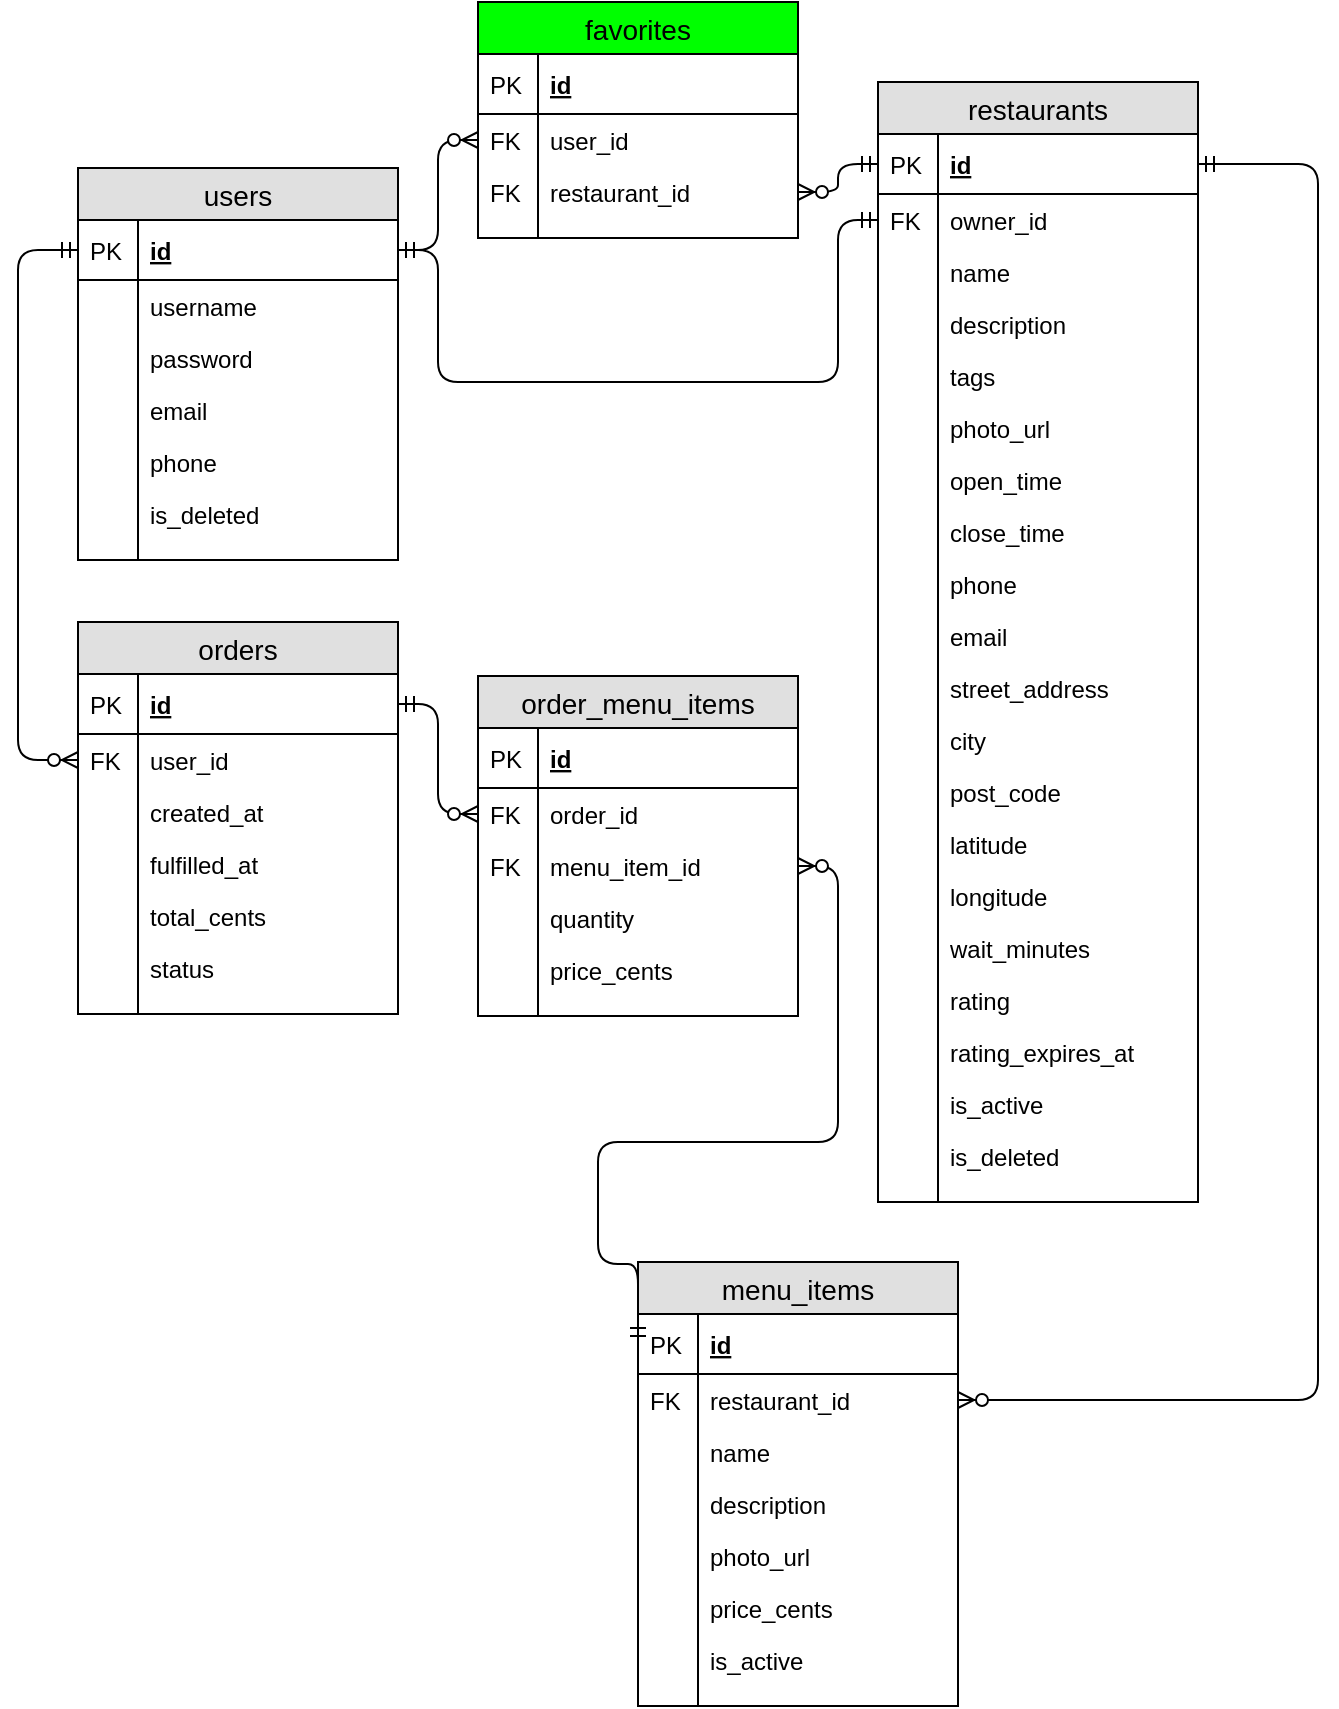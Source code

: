 <mxfile version="12.2.6" type="device" pages="1"><diagram id="IVye38gSX32t3bAgnobV" name="Page-1"><mxGraphModel dx="490" dy="453" grid="1" gridSize="10" guides="1" tooltips="1" connect="1" arrows="1" fold="1" page="1" pageScale="1" pageWidth="850" pageHeight="1100" math="0" shadow="0"><root><mxCell id="0"/><mxCell id="1" parent="0"/><mxCell id="euJs0UD_clmhbCaB3OGE-1" value="users" style="swimlane;fontStyle=0;childLayout=stackLayout;horizontal=1;startSize=26;fillColor=#e0e0e0;horizontalStack=0;resizeParent=1;resizeParentMax=0;resizeLast=0;collapsible=1;marginBottom=0;swimlaneFillColor=#ffffff;align=center;fontSize=14;" vertex="1" parent="1"><mxGeometry x="40" y="93" width="160" height="196" as="geometry"/></mxCell><mxCell id="euJs0UD_clmhbCaB3OGE-2" value="id" style="shape=partialRectangle;top=0;left=0;right=0;bottom=1;align=left;verticalAlign=middle;fillColor=none;spacingLeft=34;spacingRight=4;overflow=hidden;rotatable=0;points=[[0,0.5],[1,0.5]];portConstraint=eastwest;dropTarget=0;fontStyle=5;fontSize=12;" vertex="1" parent="euJs0UD_clmhbCaB3OGE-1"><mxGeometry y="26" width="160" height="30" as="geometry"/></mxCell><mxCell id="euJs0UD_clmhbCaB3OGE-3" value="PK" style="shape=partialRectangle;top=0;left=0;bottom=0;fillColor=none;align=left;verticalAlign=middle;spacingLeft=4;spacingRight=4;overflow=hidden;rotatable=0;points=[];portConstraint=eastwest;part=1;fontSize=12;" vertex="1" connectable="0" parent="euJs0UD_clmhbCaB3OGE-2"><mxGeometry width="30" height="30" as="geometry"/></mxCell><mxCell id="euJs0UD_clmhbCaB3OGE-4" value="username" style="shape=partialRectangle;top=0;left=0;right=0;bottom=0;align=left;verticalAlign=top;fillColor=none;spacingLeft=34;spacingRight=4;overflow=hidden;rotatable=0;points=[[0,0.5],[1,0.5]];portConstraint=eastwest;dropTarget=0;fontSize=12;" vertex="1" parent="euJs0UD_clmhbCaB3OGE-1"><mxGeometry y="56" width="160" height="26" as="geometry"/></mxCell><mxCell id="euJs0UD_clmhbCaB3OGE-5" value="" style="shape=partialRectangle;top=0;left=0;bottom=0;fillColor=none;align=left;verticalAlign=top;spacingLeft=4;spacingRight=4;overflow=hidden;rotatable=0;points=[];portConstraint=eastwest;part=1;fontSize=12;" vertex="1" connectable="0" parent="euJs0UD_clmhbCaB3OGE-4"><mxGeometry width="30" height="26" as="geometry"/></mxCell><mxCell id="euJs0UD_clmhbCaB3OGE-6" value="password" style="shape=partialRectangle;top=0;left=0;right=0;bottom=0;align=left;verticalAlign=top;fillColor=none;spacingLeft=34;spacingRight=4;overflow=hidden;rotatable=0;points=[[0,0.5],[1,0.5]];portConstraint=eastwest;dropTarget=0;fontSize=12;" vertex="1" parent="euJs0UD_clmhbCaB3OGE-1"><mxGeometry y="82" width="160" height="26" as="geometry"/></mxCell><mxCell id="euJs0UD_clmhbCaB3OGE-7" value="" style="shape=partialRectangle;top=0;left=0;bottom=0;fillColor=none;align=left;verticalAlign=top;spacingLeft=4;spacingRight=4;overflow=hidden;rotatable=0;points=[];portConstraint=eastwest;part=1;fontSize=12;" vertex="1" connectable="0" parent="euJs0UD_clmhbCaB3OGE-6"><mxGeometry width="30" height="26" as="geometry"/></mxCell><mxCell id="euJs0UD_clmhbCaB3OGE-8" value="email" style="shape=partialRectangle;top=0;left=0;right=0;bottom=0;align=left;verticalAlign=top;fillColor=none;spacingLeft=34;spacingRight=4;overflow=hidden;rotatable=0;points=[[0,0.5],[1,0.5]];portConstraint=eastwest;dropTarget=0;fontSize=12;" vertex="1" parent="euJs0UD_clmhbCaB3OGE-1"><mxGeometry y="108" width="160" height="26" as="geometry"/></mxCell><mxCell id="euJs0UD_clmhbCaB3OGE-9" value="" style="shape=partialRectangle;top=0;left=0;bottom=0;fillColor=none;align=left;verticalAlign=top;spacingLeft=4;spacingRight=4;overflow=hidden;rotatable=0;points=[];portConstraint=eastwest;part=1;fontSize=12;" vertex="1" connectable="0" parent="euJs0UD_clmhbCaB3OGE-8"><mxGeometry width="30" height="26" as="geometry"/></mxCell><mxCell id="euJs0UD_clmhbCaB3OGE-12" value="phone" style="shape=partialRectangle;top=0;left=0;right=0;bottom=0;align=left;verticalAlign=top;fillColor=none;spacingLeft=34;spacingRight=4;overflow=hidden;rotatable=0;points=[[0,0.5],[1,0.5]];portConstraint=eastwest;dropTarget=0;fontSize=12;" vertex="1" parent="euJs0UD_clmhbCaB3OGE-1"><mxGeometry y="134" width="160" height="26" as="geometry"/></mxCell><mxCell id="euJs0UD_clmhbCaB3OGE-13" value="" style="shape=partialRectangle;top=0;left=0;bottom=0;fillColor=none;align=left;verticalAlign=top;spacingLeft=4;spacingRight=4;overflow=hidden;rotatable=0;points=[];portConstraint=eastwest;part=1;fontSize=12;" vertex="1" connectable="0" parent="euJs0UD_clmhbCaB3OGE-12"><mxGeometry width="30" height="26" as="geometry"/></mxCell><mxCell id="euJs0UD_clmhbCaB3OGE-41" value="is_deleted" style="shape=partialRectangle;top=0;left=0;right=0;bottom=0;align=left;verticalAlign=top;fillColor=none;spacingLeft=34;spacingRight=4;overflow=hidden;rotatable=0;points=[[0,0.5],[1,0.5]];portConstraint=eastwest;dropTarget=0;fontSize=12;" vertex="1" parent="euJs0UD_clmhbCaB3OGE-1"><mxGeometry y="160" width="160" height="26" as="geometry"/></mxCell><mxCell id="euJs0UD_clmhbCaB3OGE-42" value="" style="shape=partialRectangle;top=0;left=0;bottom=0;fillColor=none;align=left;verticalAlign=top;spacingLeft=4;spacingRight=4;overflow=hidden;rotatable=0;points=[];portConstraint=eastwest;part=1;fontSize=12;" vertex="1" connectable="0" parent="euJs0UD_clmhbCaB3OGE-41"><mxGeometry width="30" height="26" as="geometry"/></mxCell><mxCell id="euJs0UD_clmhbCaB3OGE-10" value="" style="shape=partialRectangle;top=0;left=0;right=0;bottom=0;align=left;verticalAlign=top;fillColor=none;spacingLeft=34;spacingRight=4;overflow=hidden;rotatable=0;points=[[0,0.5],[1,0.5]];portConstraint=eastwest;dropTarget=0;fontSize=12;" vertex="1" parent="euJs0UD_clmhbCaB3OGE-1"><mxGeometry y="186" width="160" height="10" as="geometry"/></mxCell><mxCell id="euJs0UD_clmhbCaB3OGE-11" value="" style="shape=partialRectangle;top=0;left=0;bottom=0;fillColor=none;align=left;verticalAlign=top;spacingLeft=4;spacingRight=4;overflow=hidden;rotatable=0;points=[];portConstraint=eastwest;part=1;fontSize=12;" vertex="1" connectable="0" parent="euJs0UD_clmhbCaB3OGE-10"><mxGeometry width="30" height="10" as="geometry"/></mxCell><mxCell id="euJs0UD_clmhbCaB3OGE-14" value="favorites" style="swimlane;fontStyle=0;childLayout=stackLayout;horizontal=1;startSize=26;fillColor=#00FF00;horizontalStack=0;resizeParent=1;resizeParentMax=0;resizeLast=0;collapsible=1;marginBottom=0;swimlaneFillColor=#ffffff;align=center;fontSize=14;" vertex="1" parent="1"><mxGeometry x="240" y="10" width="160" height="118" as="geometry"/></mxCell><mxCell id="euJs0UD_clmhbCaB3OGE-15" value="id" style="shape=partialRectangle;top=0;left=0;right=0;bottom=1;align=left;verticalAlign=middle;fillColor=none;spacingLeft=34;spacingRight=4;overflow=hidden;rotatable=0;points=[[0,0.5],[1,0.5]];portConstraint=eastwest;dropTarget=0;fontStyle=5;fontSize=12;" vertex="1" parent="euJs0UD_clmhbCaB3OGE-14"><mxGeometry y="26" width="160" height="30" as="geometry"/></mxCell><mxCell id="euJs0UD_clmhbCaB3OGE-16" value="PK" style="shape=partialRectangle;top=0;left=0;bottom=0;fillColor=none;align=left;verticalAlign=middle;spacingLeft=4;spacingRight=4;overflow=hidden;rotatable=0;points=[];portConstraint=eastwest;part=1;fontSize=12;" vertex="1" connectable="0" parent="euJs0UD_clmhbCaB3OGE-15"><mxGeometry width="30" height="30" as="geometry"/></mxCell><mxCell id="euJs0UD_clmhbCaB3OGE-17" value="user_id" style="shape=partialRectangle;top=0;left=0;right=0;bottom=0;align=left;verticalAlign=top;fillColor=none;spacingLeft=34;spacingRight=4;overflow=hidden;rotatable=0;points=[[0,0.5],[1,0.5]];portConstraint=eastwest;dropTarget=0;fontSize=12;" vertex="1" parent="euJs0UD_clmhbCaB3OGE-14"><mxGeometry y="56" width="160" height="26" as="geometry"/></mxCell><mxCell id="euJs0UD_clmhbCaB3OGE-18" value="FK" style="shape=partialRectangle;top=0;left=0;bottom=0;fillColor=none;align=left;verticalAlign=top;spacingLeft=4;spacingRight=4;overflow=hidden;rotatable=0;points=[];portConstraint=eastwest;part=1;fontSize=12;" vertex="1" connectable="0" parent="euJs0UD_clmhbCaB3OGE-17"><mxGeometry width="30" height="26" as="geometry"/></mxCell><mxCell id="euJs0UD_clmhbCaB3OGE-19" value="restaurant_id" style="shape=partialRectangle;top=0;left=0;right=0;bottom=0;align=left;verticalAlign=top;fillColor=none;spacingLeft=34;spacingRight=4;overflow=hidden;rotatable=0;points=[[0,0.5],[1,0.5]];portConstraint=eastwest;dropTarget=0;fontSize=12;" vertex="1" parent="euJs0UD_clmhbCaB3OGE-14"><mxGeometry y="82" width="160" height="26" as="geometry"/></mxCell><mxCell id="euJs0UD_clmhbCaB3OGE-20" value="FK" style="shape=partialRectangle;top=0;left=0;bottom=0;fillColor=none;align=left;verticalAlign=top;spacingLeft=4;spacingRight=4;overflow=hidden;rotatable=0;points=[];portConstraint=eastwest;part=1;fontSize=12;" vertex="1" connectable="0" parent="euJs0UD_clmhbCaB3OGE-19"><mxGeometry width="30" height="26" as="geometry"/></mxCell><mxCell id="euJs0UD_clmhbCaB3OGE-23" value="" style="shape=partialRectangle;top=0;left=0;right=0;bottom=0;align=left;verticalAlign=top;fillColor=none;spacingLeft=34;spacingRight=4;overflow=hidden;rotatable=0;points=[[0,0.5],[1,0.5]];portConstraint=eastwest;dropTarget=0;fontSize=12;" vertex="1" parent="euJs0UD_clmhbCaB3OGE-14"><mxGeometry y="108" width="160" height="10" as="geometry"/></mxCell><mxCell id="euJs0UD_clmhbCaB3OGE-24" value="" style="shape=partialRectangle;top=0;left=0;bottom=0;fillColor=none;align=left;verticalAlign=top;spacingLeft=4;spacingRight=4;overflow=hidden;rotatable=0;points=[];portConstraint=eastwest;part=1;fontSize=12;" vertex="1" connectable="0" parent="euJs0UD_clmhbCaB3OGE-23"><mxGeometry width="30" height="10" as="geometry"/></mxCell><mxCell id="euJs0UD_clmhbCaB3OGE-43" value="restaurants" style="swimlane;fontStyle=0;childLayout=stackLayout;horizontal=1;startSize=26;fillColor=#e0e0e0;horizontalStack=0;resizeParent=1;resizeParentMax=0;resizeLast=0;collapsible=1;marginBottom=0;swimlaneFillColor=#ffffff;align=center;fontSize=14;" vertex="1" parent="1"><mxGeometry x="440" y="50" width="160" height="560" as="geometry"/></mxCell><mxCell id="euJs0UD_clmhbCaB3OGE-44" value="id" style="shape=partialRectangle;top=0;left=0;right=0;bottom=1;align=left;verticalAlign=middle;fillColor=none;spacingLeft=34;spacingRight=4;overflow=hidden;rotatable=0;points=[[0,0.5],[1,0.5]];portConstraint=eastwest;dropTarget=0;fontStyle=5;fontSize=12;" vertex="1" parent="euJs0UD_clmhbCaB3OGE-43"><mxGeometry y="26" width="160" height="30" as="geometry"/></mxCell><mxCell id="euJs0UD_clmhbCaB3OGE-45" value="PK" style="shape=partialRectangle;top=0;left=0;bottom=0;fillColor=none;align=left;verticalAlign=middle;spacingLeft=4;spacingRight=4;overflow=hidden;rotatable=0;points=[];portConstraint=eastwest;part=1;fontSize=12;" vertex="1" connectable="0" parent="euJs0UD_clmhbCaB3OGE-44"><mxGeometry width="30" height="30" as="geometry"/></mxCell><mxCell id="euJs0UD_clmhbCaB3OGE-46" value="owner_id" style="shape=partialRectangle;top=0;left=0;right=0;bottom=0;align=left;verticalAlign=top;fillColor=none;spacingLeft=34;spacingRight=4;overflow=hidden;rotatable=0;points=[[0,0.5],[1,0.5]];portConstraint=eastwest;dropTarget=0;fontSize=12;" vertex="1" parent="euJs0UD_clmhbCaB3OGE-43"><mxGeometry y="56" width="160" height="26" as="geometry"/></mxCell><mxCell id="euJs0UD_clmhbCaB3OGE-47" value="FK" style="shape=partialRectangle;top=0;left=0;bottom=0;fillColor=none;align=left;verticalAlign=top;spacingLeft=4;spacingRight=4;overflow=hidden;rotatable=0;points=[];portConstraint=eastwest;part=1;fontSize=12;" vertex="1" connectable="0" parent="euJs0UD_clmhbCaB3OGE-46"><mxGeometry width="30" height="26" as="geometry"/></mxCell><mxCell id="euJs0UD_clmhbCaB3OGE-48" value="name" style="shape=partialRectangle;top=0;left=0;right=0;bottom=0;align=left;verticalAlign=top;fillColor=none;spacingLeft=34;spacingRight=4;overflow=hidden;rotatable=0;points=[[0,0.5],[1,0.5]];portConstraint=eastwest;dropTarget=0;fontSize=12;" vertex="1" parent="euJs0UD_clmhbCaB3OGE-43"><mxGeometry y="82" width="160" height="26" as="geometry"/></mxCell><mxCell id="euJs0UD_clmhbCaB3OGE-49" value="" style="shape=partialRectangle;top=0;left=0;bottom=0;fillColor=none;align=left;verticalAlign=top;spacingLeft=4;spacingRight=4;overflow=hidden;rotatable=0;points=[];portConstraint=eastwest;part=1;fontSize=12;" vertex="1" connectable="0" parent="euJs0UD_clmhbCaB3OGE-48"><mxGeometry width="30" height="26" as="geometry"/></mxCell><mxCell id="euJs0UD_clmhbCaB3OGE-50" value="description" style="shape=partialRectangle;top=0;left=0;right=0;bottom=0;align=left;verticalAlign=top;fillColor=none;spacingLeft=34;spacingRight=4;overflow=hidden;rotatable=0;points=[[0,0.5],[1,0.5]];portConstraint=eastwest;dropTarget=0;fontSize=12;" vertex="1" parent="euJs0UD_clmhbCaB3OGE-43"><mxGeometry y="108" width="160" height="26" as="geometry"/></mxCell><mxCell id="euJs0UD_clmhbCaB3OGE-51" value="" style="shape=partialRectangle;top=0;left=0;bottom=0;fillColor=none;align=left;verticalAlign=top;spacingLeft=4;spacingRight=4;overflow=hidden;rotatable=0;points=[];portConstraint=eastwest;part=1;fontSize=12;" vertex="1" connectable="0" parent="euJs0UD_clmhbCaB3OGE-50"><mxGeometry width="30" height="26" as="geometry"/></mxCell><mxCell id="euJs0UD_clmhbCaB3OGE-206" value="tags" style="shape=partialRectangle;top=0;left=0;right=0;bottom=0;align=left;verticalAlign=top;fillColor=none;spacingLeft=34;spacingRight=4;overflow=hidden;rotatable=0;points=[[0,0.5],[1,0.5]];portConstraint=eastwest;dropTarget=0;fontSize=12;" vertex="1" parent="euJs0UD_clmhbCaB3OGE-43"><mxGeometry y="134" width="160" height="26" as="geometry"/></mxCell><mxCell id="euJs0UD_clmhbCaB3OGE-207" value="" style="shape=partialRectangle;top=0;left=0;bottom=0;fillColor=none;align=left;verticalAlign=top;spacingLeft=4;spacingRight=4;overflow=hidden;rotatable=0;points=[];portConstraint=eastwest;part=1;fontSize=12;" vertex="1" connectable="0" parent="euJs0UD_clmhbCaB3OGE-206"><mxGeometry width="30" height="26" as="geometry"/></mxCell><mxCell id="euJs0UD_clmhbCaB3OGE-111" value="photo_url" style="shape=partialRectangle;top=0;left=0;right=0;bottom=0;align=left;verticalAlign=top;fillColor=none;spacingLeft=34;spacingRight=4;overflow=hidden;rotatable=0;points=[[0,0.5],[1,0.5]];portConstraint=eastwest;dropTarget=0;fontSize=12;" vertex="1" parent="euJs0UD_clmhbCaB3OGE-43"><mxGeometry y="160" width="160" height="26" as="geometry"/></mxCell><mxCell id="euJs0UD_clmhbCaB3OGE-112" value="" style="shape=partialRectangle;top=0;left=0;bottom=0;fillColor=none;align=left;verticalAlign=top;spacingLeft=4;spacingRight=4;overflow=hidden;rotatable=0;points=[];portConstraint=eastwest;part=1;fontSize=12;" vertex="1" connectable="0" parent="euJs0UD_clmhbCaB3OGE-111"><mxGeometry width="30" height="26" as="geometry"/></mxCell><mxCell id="euJs0UD_clmhbCaB3OGE-54" value="open_time" style="shape=partialRectangle;top=0;left=0;right=0;bottom=0;align=left;verticalAlign=top;fillColor=none;spacingLeft=34;spacingRight=4;overflow=hidden;rotatable=0;points=[[0,0.5],[1,0.5]];portConstraint=eastwest;dropTarget=0;fontSize=12;" vertex="1" parent="euJs0UD_clmhbCaB3OGE-43"><mxGeometry y="186" width="160" height="26" as="geometry"/></mxCell><mxCell id="euJs0UD_clmhbCaB3OGE-55" value="" style="shape=partialRectangle;top=0;left=0;bottom=0;fillColor=none;align=left;verticalAlign=top;spacingLeft=4;spacingRight=4;overflow=hidden;rotatable=0;points=[];portConstraint=eastwest;part=1;fontSize=12;" vertex="1" connectable="0" parent="euJs0UD_clmhbCaB3OGE-54"><mxGeometry width="30" height="26" as="geometry"/></mxCell><mxCell id="euJs0UD_clmhbCaB3OGE-58" value="close_time" style="shape=partialRectangle;top=0;left=0;right=0;bottom=0;align=left;verticalAlign=top;fillColor=none;spacingLeft=34;spacingRight=4;overflow=hidden;rotatable=0;points=[[0,0.5],[1,0.5]];portConstraint=eastwest;dropTarget=0;fontSize=12;" vertex="1" parent="euJs0UD_clmhbCaB3OGE-43"><mxGeometry y="212" width="160" height="26" as="geometry"/></mxCell><mxCell id="euJs0UD_clmhbCaB3OGE-59" value="" style="shape=partialRectangle;top=0;left=0;bottom=0;fillColor=none;align=left;verticalAlign=top;spacingLeft=4;spacingRight=4;overflow=hidden;rotatable=0;points=[];portConstraint=eastwest;part=1;fontSize=12;" vertex="1" connectable="0" parent="euJs0UD_clmhbCaB3OGE-58"><mxGeometry width="30" height="26" as="geometry"/></mxCell><mxCell id="euJs0UD_clmhbCaB3OGE-211" value="phone" style="shape=partialRectangle;top=0;left=0;right=0;bottom=0;align=left;verticalAlign=top;fillColor=none;spacingLeft=34;spacingRight=4;overflow=hidden;rotatable=0;points=[[0,0.5],[1,0.5]];portConstraint=eastwest;dropTarget=0;fontSize=12;" vertex="1" parent="euJs0UD_clmhbCaB3OGE-43"><mxGeometry y="238" width="160" height="26" as="geometry"/></mxCell><mxCell id="euJs0UD_clmhbCaB3OGE-212" value="" style="shape=partialRectangle;top=0;left=0;bottom=0;fillColor=none;align=left;verticalAlign=top;spacingLeft=4;spacingRight=4;overflow=hidden;rotatable=0;points=[];portConstraint=eastwest;part=1;fontSize=12;" vertex="1" connectable="0" parent="euJs0UD_clmhbCaB3OGE-211"><mxGeometry width="30" height="26" as="geometry"/></mxCell><mxCell id="euJs0UD_clmhbCaB3OGE-254" value="email" style="shape=partialRectangle;top=0;left=0;right=0;bottom=0;align=left;verticalAlign=top;fillColor=none;spacingLeft=34;spacingRight=4;overflow=hidden;rotatable=0;points=[[0,0.5],[1,0.5]];portConstraint=eastwest;dropTarget=0;fontSize=12;" vertex="1" parent="euJs0UD_clmhbCaB3OGE-43"><mxGeometry y="264" width="160" height="26" as="geometry"/></mxCell><mxCell id="euJs0UD_clmhbCaB3OGE-255" value="" style="shape=partialRectangle;top=0;left=0;bottom=0;fillColor=none;align=left;verticalAlign=top;spacingLeft=4;spacingRight=4;overflow=hidden;rotatable=0;points=[];portConstraint=eastwest;part=1;fontSize=12;" vertex="1" connectable="0" parent="euJs0UD_clmhbCaB3OGE-254"><mxGeometry width="30" height="26" as="geometry"/></mxCell><mxCell id="euJs0UD_clmhbCaB3OGE-56" value="street_address" style="shape=partialRectangle;top=0;left=0;right=0;bottom=0;align=left;verticalAlign=top;fillColor=none;spacingLeft=34;spacingRight=4;overflow=hidden;rotatable=0;points=[[0,0.5],[1,0.5]];portConstraint=eastwest;dropTarget=0;fontSize=12;" vertex="1" parent="euJs0UD_clmhbCaB3OGE-43"><mxGeometry y="290" width="160" height="26" as="geometry"/></mxCell><mxCell id="euJs0UD_clmhbCaB3OGE-57" value="" style="shape=partialRectangle;top=0;left=0;bottom=0;fillColor=none;align=left;verticalAlign=top;spacingLeft=4;spacingRight=4;overflow=hidden;rotatable=0;points=[];portConstraint=eastwest;part=1;fontSize=12;" vertex="1" connectable="0" parent="euJs0UD_clmhbCaB3OGE-56"><mxGeometry width="30" height="26" as="geometry"/></mxCell><mxCell id="euJs0UD_clmhbCaB3OGE-60" value="city" style="shape=partialRectangle;top=0;left=0;right=0;bottom=0;align=left;verticalAlign=top;fillColor=none;spacingLeft=34;spacingRight=4;overflow=hidden;rotatable=0;points=[[0,0.5],[1,0.5]];portConstraint=eastwest;dropTarget=0;fontSize=12;" vertex="1" parent="euJs0UD_clmhbCaB3OGE-43"><mxGeometry y="316" width="160" height="26" as="geometry"/></mxCell><mxCell id="euJs0UD_clmhbCaB3OGE-61" value="" style="shape=partialRectangle;top=0;left=0;bottom=0;fillColor=none;align=left;verticalAlign=top;spacingLeft=4;spacingRight=4;overflow=hidden;rotatable=0;points=[];portConstraint=eastwest;part=1;fontSize=12;" vertex="1" connectable="0" parent="euJs0UD_clmhbCaB3OGE-60"><mxGeometry width="30" height="26" as="geometry"/></mxCell><mxCell id="euJs0UD_clmhbCaB3OGE-62" value="post_code" style="shape=partialRectangle;top=0;left=0;right=0;bottom=0;align=left;verticalAlign=top;fillColor=none;spacingLeft=34;spacingRight=4;overflow=hidden;rotatable=0;points=[[0,0.5],[1,0.5]];portConstraint=eastwest;dropTarget=0;fontSize=12;" vertex="1" parent="euJs0UD_clmhbCaB3OGE-43"><mxGeometry y="342" width="160" height="26" as="geometry"/></mxCell><mxCell id="euJs0UD_clmhbCaB3OGE-63" value="" style="shape=partialRectangle;top=0;left=0;bottom=0;fillColor=none;align=left;verticalAlign=top;spacingLeft=4;spacingRight=4;overflow=hidden;rotatable=0;points=[];portConstraint=eastwest;part=1;fontSize=12;" vertex="1" connectable="0" parent="euJs0UD_clmhbCaB3OGE-62"><mxGeometry width="30" height="26" as="geometry"/></mxCell><mxCell id="euJs0UD_clmhbCaB3OGE-64" value="latitude" style="shape=partialRectangle;top=0;left=0;right=0;bottom=0;align=left;verticalAlign=top;fillColor=none;spacingLeft=34;spacingRight=4;overflow=hidden;rotatable=0;points=[[0,0.5],[1,0.5]];portConstraint=eastwest;dropTarget=0;fontSize=12;" vertex="1" parent="euJs0UD_clmhbCaB3OGE-43"><mxGeometry y="368" width="160" height="26" as="geometry"/></mxCell><mxCell id="euJs0UD_clmhbCaB3OGE-65" value="" style="shape=partialRectangle;top=0;left=0;bottom=0;fillColor=none;align=left;verticalAlign=top;spacingLeft=4;spacingRight=4;overflow=hidden;rotatable=0;points=[];portConstraint=eastwest;part=1;fontSize=12;" vertex="1" connectable="0" parent="euJs0UD_clmhbCaB3OGE-64"><mxGeometry width="30" height="26" as="geometry"/></mxCell><mxCell id="euJs0UD_clmhbCaB3OGE-66" value="longitude" style="shape=partialRectangle;top=0;left=0;right=0;bottom=0;align=left;verticalAlign=top;fillColor=none;spacingLeft=34;spacingRight=4;overflow=hidden;rotatable=0;points=[[0,0.5],[1,0.5]];portConstraint=eastwest;dropTarget=0;fontSize=12;" vertex="1" parent="euJs0UD_clmhbCaB3OGE-43"><mxGeometry y="394" width="160" height="26" as="geometry"/></mxCell><mxCell id="euJs0UD_clmhbCaB3OGE-67" value="" style="shape=partialRectangle;top=0;left=0;bottom=0;fillColor=none;align=left;verticalAlign=top;spacingLeft=4;spacingRight=4;overflow=hidden;rotatable=0;points=[];portConstraint=eastwest;part=1;fontSize=12;" vertex="1" connectable="0" parent="euJs0UD_clmhbCaB3OGE-66"><mxGeometry width="30" height="26" as="geometry"/></mxCell><mxCell id="euJs0UD_clmhbCaB3OGE-203" value="wait_minutes" style="shape=partialRectangle;top=0;left=0;right=0;bottom=0;align=left;verticalAlign=top;fillColor=none;spacingLeft=34;spacingRight=4;overflow=hidden;rotatable=0;points=[[0,0.5],[1,0.5]];portConstraint=eastwest;dropTarget=0;fontSize=12;" vertex="1" parent="euJs0UD_clmhbCaB3OGE-43"><mxGeometry y="420" width="160" height="26" as="geometry"/></mxCell><mxCell id="euJs0UD_clmhbCaB3OGE-204" value="" style="shape=partialRectangle;top=0;left=0;bottom=0;fillColor=none;align=left;verticalAlign=top;spacingLeft=4;spacingRight=4;overflow=hidden;rotatable=0;points=[];portConstraint=eastwest;part=1;fontSize=12;" vertex="1" connectable="0" parent="euJs0UD_clmhbCaB3OGE-203"><mxGeometry width="30" height="26" as="geometry"/></mxCell><mxCell id="euJs0UD_clmhbCaB3OGE-68" value="rating" style="shape=partialRectangle;top=0;left=0;right=0;bottom=0;align=left;verticalAlign=top;fillColor=none;spacingLeft=34;spacingRight=4;overflow=hidden;rotatable=0;points=[[0,0.5],[1,0.5]];portConstraint=eastwest;dropTarget=0;fontSize=12;" vertex="1" parent="euJs0UD_clmhbCaB3OGE-43"><mxGeometry y="446" width="160" height="26" as="geometry"/></mxCell><mxCell id="euJs0UD_clmhbCaB3OGE-69" value="" style="shape=partialRectangle;top=0;left=0;bottom=0;fillColor=none;align=left;verticalAlign=top;spacingLeft=4;spacingRight=4;overflow=hidden;rotatable=0;points=[];portConstraint=eastwest;part=1;fontSize=12;" vertex="1" connectable="0" parent="euJs0UD_clmhbCaB3OGE-68"><mxGeometry width="30" height="26" as="geometry"/></mxCell><mxCell id="euJs0UD_clmhbCaB3OGE-70" value="rating_expires_at" style="shape=partialRectangle;top=0;left=0;right=0;bottom=0;align=left;verticalAlign=top;fillColor=none;spacingLeft=34;spacingRight=4;overflow=hidden;rotatable=0;points=[[0,0.5],[1,0.5]];portConstraint=eastwest;dropTarget=0;fontSize=12;" vertex="1" parent="euJs0UD_clmhbCaB3OGE-43"><mxGeometry y="472" width="160" height="26" as="geometry"/></mxCell><mxCell id="euJs0UD_clmhbCaB3OGE-71" value="" style="shape=partialRectangle;top=0;left=0;bottom=0;fillColor=none;align=left;verticalAlign=top;spacingLeft=4;spacingRight=4;overflow=hidden;rotatable=0;points=[];portConstraint=eastwest;part=1;fontSize=12;" vertex="1" connectable="0" parent="euJs0UD_clmhbCaB3OGE-70"><mxGeometry width="30" height="26" as="geometry"/></mxCell><mxCell id="euJs0UD_clmhbCaB3OGE-181" value="is_active" style="shape=partialRectangle;top=0;left=0;right=0;bottom=0;align=left;verticalAlign=top;fillColor=none;spacingLeft=34;spacingRight=4;overflow=hidden;rotatable=0;points=[[0,0.5],[1,0.5]];portConstraint=eastwest;dropTarget=0;fontSize=12;" vertex="1" parent="euJs0UD_clmhbCaB3OGE-43"><mxGeometry y="498" width="160" height="26" as="geometry"/></mxCell><mxCell id="euJs0UD_clmhbCaB3OGE-182" value="" style="shape=partialRectangle;top=0;left=0;bottom=0;fillColor=none;align=left;verticalAlign=top;spacingLeft=4;spacingRight=4;overflow=hidden;rotatable=0;points=[];portConstraint=eastwest;part=1;fontSize=12;" vertex="1" connectable="0" parent="euJs0UD_clmhbCaB3OGE-181"><mxGeometry width="30" height="26" as="geometry"/></mxCell><mxCell id="euJs0UD_clmhbCaB3OGE-183" value="is_deleted" style="shape=partialRectangle;top=0;left=0;right=0;bottom=0;align=left;verticalAlign=top;fillColor=none;spacingLeft=34;spacingRight=4;overflow=hidden;rotatable=0;points=[[0,0.5],[1,0.5]];portConstraint=eastwest;dropTarget=0;fontSize=12;" vertex="1" parent="euJs0UD_clmhbCaB3OGE-43"><mxGeometry y="524" width="160" height="26" as="geometry"/></mxCell><mxCell id="euJs0UD_clmhbCaB3OGE-184" value="" style="shape=partialRectangle;top=0;left=0;bottom=0;fillColor=none;align=left;verticalAlign=top;spacingLeft=4;spacingRight=4;overflow=hidden;rotatable=0;points=[];portConstraint=eastwest;part=1;fontSize=12;" vertex="1" connectable="0" parent="euJs0UD_clmhbCaB3OGE-183"><mxGeometry width="30" height="26" as="geometry"/></mxCell><mxCell id="euJs0UD_clmhbCaB3OGE-52" value="" style="shape=partialRectangle;top=0;left=0;right=0;bottom=0;align=left;verticalAlign=top;fillColor=none;spacingLeft=34;spacingRight=4;overflow=hidden;rotatable=0;points=[[0,0.5],[1,0.5]];portConstraint=eastwest;dropTarget=0;fontSize=12;" vertex="1" parent="euJs0UD_clmhbCaB3OGE-43"><mxGeometry y="550" width="160" height="10" as="geometry"/></mxCell><mxCell id="euJs0UD_clmhbCaB3OGE-53" value="" style="shape=partialRectangle;top=0;left=0;bottom=0;fillColor=none;align=left;verticalAlign=top;spacingLeft=4;spacingRight=4;overflow=hidden;rotatable=0;points=[];portConstraint=eastwest;part=1;fontSize=12;" vertex="1" connectable="0" parent="euJs0UD_clmhbCaB3OGE-52"><mxGeometry width="30" height="10" as="geometry"/></mxCell><mxCell id="euJs0UD_clmhbCaB3OGE-72" value="orders" style="swimlane;fontStyle=0;childLayout=stackLayout;horizontal=1;startSize=26;fillColor=#e0e0e0;horizontalStack=0;resizeParent=1;resizeParentMax=0;resizeLast=0;collapsible=1;marginBottom=0;swimlaneFillColor=#ffffff;align=center;fontSize=14;" vertex="1" parent="1"><mxGeometry x="40" y="320" width="160" height="196" as="geometry"/></mxCell><mxCell id="euJs0UD_clmhbCaB3OGE-73" value="id" style="shape=partialRectangle;top=0;left=0;right=0;bottom=1;align=left;verticalAlign=middle;fillColor=none;spacingLeft=34;spacingRight=4;overflow=hidden;rotatable=0;points=[[0,0.5],[1,0.5]];portConstraint=eastwest;dropTarget=0;fontStyle=5;fontSize=12;" vertex="1" parent="euJs0UD_clmhbCaB3OGE-72"><mxGeometry y="26" width="160" height="30" as="geometry"/></mxCell><mxCell id="euJs0UD_clmhbCaB3OGE-74" value="PK" style="shape=partialRectangle;top=0;left=0;bottom=0;fillColor=none;align=left;verticalAlign=middle;spacingLeft=4;spacingRight=4;overflow=hidden;rotatable=0;points=[];portConstraint=eastwest;part=1;fontSize=12;" vertex="1" connectable="0" parent="euJs0UD_clmhbCaB3OGE-73"><mxGeometry width="30" height="30" as="geometry"/></mxCell><mxCell id="euJs0UD_clmhbCaB3OGE-75" value="user_id" style="shape=partialRectangle;top=0;left=0;right=0;bottom=0;align=left;verticalAlign=top;fillColor=none;spacingLeft=34;spacingRight=4;overflow=hidden;rotatable=0;points=[[0,0.5],[1,0.5]];portConstraint=eastwest;dropTarget=0;fontSize=12;" vertex="1" parent="euJs0UD_clmhbCaB3OGE-72"><mxGeometry y="56" width="160" height="26" as="geometry"/></mxCell><mxCell id="euJs0UD_clmhbCaB3OGE-76" value="FK" style="shape=partialRectangle;top=0;left=0;bottom=0;fillColor=none;align=left;verticalAlign=top;spacingLeft=4;spacingRight=4;overflow=hidden;rotatable=0;points=[];portConstraint=eastwest;part=1;fontSize=12;" vertex="1" connectable="0" parent="euJs0UD_clmhbCaB3OGE-75"><mxGeometry width="30" height="26" as="geometry"/></mxCell><mxCell id="euJs0UD_clmhbCaB3OGE-177" value="created_at" style="shape=partialRectangle;top=0;left=0;right=0;bottom=0;align=left;verticalAlign=top;fillColor=none;spacingLeft=34;spacingRight=4;overflow=hidden;rotatable=0;points=[[0,0.5],[1,0.5]];portConstraint=eastwest;dropTarget=0;fontSize=12;" vertex="1" parent="euJs0UD_clmhbCaB3OGE-72"><mxGeometry y="82" width="160" height="26" as="geometry"/></mxCell><mxCell id="euJs0UD_clmhbCaB3OGE-178" value="" style="shape=partialRectangle;top=0;left=0;bottom=0;fillColor=none;align=left;verticalAlign=top;spacingLeft=4;spacingRight=4;overflow=hidden;rotatable=0;points=[];portConstraint=eastwest;part=1;fontSize=12;" vertex="1" connectable="0" parent="euJs0UD_clmhbCaB3OGE-177"><mxGeometry width="30" height="26" as="geometry"/></mxCell><mxCell id="euJs0UD_clmhbCaB3OGE-179" value="fulfilled_at" style="shape=partialRectangle;top=0;left=0;right=0;bottom=0;align=left;verticalAlign=top;fillColor=none;spacingLeft=34;spacingRight=4;overflow=hidden;rotatable=0;points=[[0,0.5],[1,0.5]];portConstraint=eastwest;dropTarget=0;fontSize=12;" vertex="1" parent="euJs0UD_clmhbCaB3OGE-72"><mxGeometry y="108" width="160" height="26" as="geometry"/></mxCell><mxCell id="euJs0UD_clmhbCaB3OGE-180" value="" style="shape=partialRectangle;top=0;left=0;bottom=0;fillColor=none;align=left;verticalAlign=top;spacingLeft=4;spacingRight=4;overflow=hidden;rotatable=0;points=[];portConstraint=eastwest;part=1;fontSize=12;" vertex="1" connectable="0" parent="euJs0UD_clmhbCaB3OGE-179"><mxGeometry width="30" height="26" as="geometry"/></mxCell><mxCell id="euJs0UD_clmhbCaB3OGE-209" value="total_cents" style="shape=partialRectangle;top=0;left=0;right=0;bottom=0;align=left;verticalAlign=top;fillColor=none;spacingLeft=34;spacingRight=4;overflow=hidden;rotatable=0;points=[[0,0.5],[1,0.5]];portConstraint=eastwest;dropTarget=0;fontSize=12;" vertex="1" parent="euJs0UD_clmhbCaB3OGE-72"><mxGeometry y="134" width="160" height="26" as="geometry"/></mxCell><mxCell id="euJs0UD_clmhbCaB3OGE-210" value="" style="shape=partialRectangle;top=0;left=0;bottom=0;fillColor=none;align=left;verticalAlign=top;spacingLeft=4;spacingRight=4;overflow=hidden;rotatable=0;points=[];portConstraint=eastwest;part=1;fontSize=12;" vertex="1" connectable="0" parent="euJs0UD_clmhbCaB3OGE-209"><mxGeometry width="30" height="26" as="geometry"/></mxCell><mxCell id="euJs0UD_clmhbCaB3OGE-77" value="status" style="shape=partialRectangle;top=0;left=0;right=0;bottom=0;align=left;verticalAlign=top;fillColor=none;spacingLeft=34;spacingRight=4;overflow=hidden;rotatable=0;points=[[0,0.5],[1,0.5]];portConstraint=eastwest;dropTarget=0;fontSize=12;" vertex="1" parent="euJs0UD_clmhbCaB3OGE-72"><mxGeometry y="160" width="160" height="26" as="geometry"/></mxCell><mxCell id="euJs0UD_clmhbCaB3OGE-78" value="" style="shape=partialRectangle;top=0;left=0;bottom=0;fillColor=none;align=left;verticalAlign=top;spacingLeft=4;spacingRight=4;overflow=hidden;rotatable=0;points=[];portConstraint=eastwest;part=1;fontSize=12;" vertex="1" connectable="0" parent="euJs0UD_clmhbCaB3OGE-77"><mxGeometry width="30" height="26" as="geometry"/></mxCell><mxCell id="euJs0UD_clmhbCaB3OGE-81" value="" style="shape=partialRectangle;top=0;left=0;right=0;bottom=0;align=left;verticalAlign=top;fillColor=none;spacingLeft=34;spacingRight=4;overflow=hidden;rotatable=0;points=[[0,0.5],[1,0.5]];portConstraint=eastwest;dropTarget=0;fontSize=12;" vertex="1" parent="euJs0UD_clmhbCaB3OGE-72"><mxGeometry y="186" width="160" height="10" as="geometry"/></mxCell><mxCell id="euJs0UD_clmhbCaB3OGE-82" value="" style="shape=partialRectangle;top=0;left=0;bottom=0;fillColor=none;align=left;verticalAlign=top;spacingLeft=4;spacingRight=4;overflow=hidden;rotatable=0;points=[];portConstraint=eastwest;part=1;fontSize=12;" vertex="1" connectable="0" parent="euJs0UD_clmhbCaB3OGE-81"><mxGeometry width="30" height="10" as="geometry"/></mxCell><mxCell id="euJs0UD_clmhbCaB3OGE-83" value="menu_items" style="swimlane;fontStyle=0;childLayout=stackLayout;horizontal=1;startSize=26;fillColor=#e0e0e0;horizontalStack=0;resizeParent=1;resizeParentMax=0;resizeLast=0;collapsible=1;marginBottom=0;swimlaneFillColor=#ffffff;align=center;fontSize=14;" vertex="1" parent="1"><mxGeometry x="320" y="640" width="160" height="222" as="geometry"/></mxCell><mxCell id="euJs0UD_clmhbCaB3OGE-84" value="id" style="shape=partialRectangle;top=0;left=0;right=0;bottom=1;align=left;verticalAlign=middle;fillColor=none;spacingLeft=34;spacingRight=4;overflow=hidden;rotatable=0;points=[[0,0.5],[1,0.5]];portConstraint=eastwest;dropTarget=0;fontStyle=5;fontSize=12;" vertex="1" parent="euJs0UD_clmhbCaB3OGE-83"><mxGeometry y="26" width="160" height="30" as="geometry"/></mxCell><mxCell id="euJs0UD_clmhbCaB3OGE-85" value="PK" style="shape=partialRectangle;top=0;left=0;bottom=0;fillColor=none;align=left;verticalAlign=middle;spacingLeft=4;spacingRight=4;overflow=hidden;rotatable=0;points=[];portConstraint=eastwest;part=1;fontSize=12;" vertex="1" connectable="0" parent="euJs0UD_clmhbCaB3OGE-84"><mxGeometry width="30" height="30" as="geometry"/></mxCell><mxCell id="euJs0UD_clmhbCaB3OGE-86" value="restaurant_id" style="shape=partialRectangle;top=0;left=0;right=0;bottom=0;align=left;verticalAlign=top;fillColor=none;spacingLeft=34;spacingRight=4;overflow=hidden;rotatable=0;points=[[0,0.5],[1,0.5]];portConstraint=eastwest;dropTarget=0;fontSize=12;" vertex="1" parent="euJs0UD_clmhbCaB3OGE-83"><mxGeometry y="56" width="160" height="26" as="geometry"/></mxCell><mxCell id="euJs0UD_clmhbCaB3OGE-87" value="FK" style="shape=partialRectangle;top=0;left=0;bottom=0;fillColor=none;align=left;verticalAlign=top;spacingLeft=4;spacingRight=4;overflow=hidden;rotatable=0;points=[];portConstraint=eastwest;part=1;fontSize=12;" vertex="1" connectable="0" parent="euJs0UD_clmhbCaB3OGE-86"><mxGeometry width="30" height="26" as="geometry"/></mxCell><mxCell id="euJs0UD_clmhbCaB3OGE-88" value="name" style="shape=partialRectangle;top=0;left=0;right=0;bottom=0;align=left;verticalAlign=top;fillColor=none;spacingLeft=34;spacingRight=4;overflow=hidden;rotatable=0;points=[[0,0.5],[1,0.5]];portConstraint=eastwest;dropTarget=0;fontSize=12;" vertex="1" parent="euJs0UD_clmhbCaB3OGE-83"><mxGeometry y="82" width="160" height="26" as="geometry"/></mxCell><mxCell id="euJs0UD_clmhbCaB3OGE-89" value="" style="shape=partialRectangle;top=0;left=0;bottom=0;fillColor=none;align=left;verticalAlign=top;spacingLeft=4;spacingRight=4;overflow=hidden;rotatable=0;points=[];portConstraint=eastwest;part=1;fontSize=12;" vertex="1" connectable="0" parent="euJs0UD_clmhbCaB3OGE-88"><mxGeometry width="30" height="26" as="geometry"/></mxCell><mxCell id="euJs0UD_clmhbCaB3OGE-98" value="description" style="shape=partialRectangle;top=0;left=0;right=0;bottom=0;align=left;verticalAlign=top;fillColor=none;spacingLeft=34;spacingRight=4;overflow=hidden;rotatable=0;points=[[0,0.5],[1,0.5]];portConstraint=eastwest;dropTarget=0;fontSize=12;" vertex="1" parent="euJs0UD_clmhbCaB3OGE-83"><mxGeometry y="108" width="160" height="26" as="geometry"/></mxCell><mxCell id="euJs0UD_clmhbCaB3OGE-99" value="" style="shape=partialRectangle;top=0;left=0;bottom=0;fillColor=none;align=left;verticalAlign=top;spacingLeft=4;spacingRight=4;overflow=hidden;rotatable=0;points=[];portConstraint=eastwest;part=1;fontSize=12;" vertex="1" connectable="0" parent="euJs0UD_clmhbCaB3OGE-98"><mxGeometry width="30" height="26" as="geometry"/></mxCell><mxCell id="euJs0UD_clmhbCaB3OGE-90" value="photo_url" style="shape=partialRectangle;top=0;left=0;right=0;bottom=0;align=left;verticalAlign=top;fillColor=none;spacingLeft=34;spacingRight=4;overflow=hidden;rotatable=0;points=[[0,0.5],[1,0.5]];portConstraint=eastwest;dropTarget=0;fontSize=12;" vertex="1" parent="euJs0UD_clmhbCaB3OGE-83"><mxGeometry y="134" width="160" height="26" as="geometry"/></mxCell><mxCell id="euJs0UD_clmhbCaB3OGE-91" value="" style="shape=partialRectangle;top=0;left=0;bottom=0;fillColor=none;align=left;verticalAlign=top;spacingLeft=4;spacingRight=4;overflow=hidden;rotatable=0;points=[];portConstraint=eastwest;part=1;fontSize=12;" vertex="1" connectable="0" parent="euJs0UD_clmhbCaB3OGE-90"><mxGeometry width="30" height="26" as="geometry"/></mxCell><mxCell id="euJs0UD_clmhbCaB3OGE-96" value="price_cents" style="shape=partialRectangle;top=0;left=0;right=0;bottom=0;align=left;verticalAlign=top;fillColor=none;spacingLeft=34;spacingRight=4;overflow=hidden;rotatable=0;points=[[0,0.5],[1,0.5]];portConstraint=eastwest;dropTarget=0;fontSize=12;" vertex="1" parent="euJs0UD_clmhbCaB3OGE-83"><mxGeometry y="160" width="160" height="26" as="geometry"/></mxCell><mxCell id="euJs0UD_clmhbCaB3OGE-97" value="" style="shape=partialRectangle;top=0;left=0;bottom=0;fillColor=none;align=left;verticalAlign=top;spacingLeft=4;spacingRight=4;overflow=hidden;rotatable=0;points=[];portConstraint=eastwest;part=1;fontSize=12;" vertex="1" connectable="0" parent="euJs0UD_clmhbCaB3OGE-96"><mxGeometry width="30" height="26" as="geometry"/></mxCell><mxCell id="euJs0UD_clmhbCaB3OGE-187" value="is_active" style="shape=partialRectangle;top=0;left=0;right=0;bottom=0;align=left;verticalAlign=top;fillColor=none;spacingLeft=34;spacingRight=4;overflow=hidden;rotatable=0;points=[[0,0.5],[1,0.5]];portConstraint=eastwest;dropTarget=0;fontSize=12;" vertex="1" parent="euJs0UD_clmhbCaB3OGE-83"><mxGeometry y="186" width="160" height="26" as="geometry"/></mxCell><mxCell id="euJs0UD_clmhbCaB3OGE-188" value="" style="shape=partialRectangle;top=0;left=0;bottom=0;fillColor=none;align=left;verticalAlign=top;spacingLeft=4;spacingRight=4;overflow=hidden;rotatable=0;points=[];portConstraint=eastwest;part=1;fontSize=12;" vertex="1" connectable="0" parent="euJs0UD_clmhbCaB3OGE-187"><mxGeometry width="30" height="26" as="geometry"/></mxCell><mxCell id="euJs0UD_clmhbCaB3OGE-92" value="" style="shape=partialRectangle;top=0;left=0;right=0;bottom=0;align=left;verticalAlign=top;fillColor=none;spacingLeft=34;spacingRight=4;overflow=hidden;rotatable=0;points=[[0,0.5],[1,0.5]];portConstraint=eastwest;dropTarget=0;fontSize=12;" vertex="1" parent="euJs0UD_clmhbCaB3OGE-83"><mxGeometry y="212" width="160" height="10" as="geometry"/></mxCell><mxCell id="euJs0UD_clmhbCaB3OGE-93" value="" style="shape=partialRectangle;top=0;left=0;bottom=0;fillColor=none;align=left;verticalAlign=top;spacingLeft=4;spacingRight=4;overflow=hidden;rotatable=0;points=[];portConstraint=eastwest;part=1;fontSize=12;" vertex="1" connectable="0" parent="euJs0UD_clmhbCaB3OGE-92"><mxGeometry width="30" height="10" as="geometry"/></mxCell><mxCell id="euJs0UD_clmhbCaB3OGE-124" value="order_menu_items" style="swimlane;fontStyle=0;childLayout=stackLayout;horizontal=1;startSize=26;fillColor=#e0e0e0;horizontalStack=0;resizeParent=1;resizeParentMax=0;resizeLast=0;collapsible=1;marginBottom=0;swimlaneFillColor=#ffffff;align=center;fontSize=14;" vertex="1" parent="1"><mxGeometry x="240" y="347" width="160" height="170" as="geometry"/></mxCell><mxCell id="euJs0UD_clmhbCaB3OGE-125" value="id" style="shape=partialRectangle;top=0;left=0;right=0;bottom=1;align=left;verticalAlign=middle;fillColor=none;spacingLeft=34;spacingRight=4;overflow=hidden;rotatable=0;points=[[0,0.5],[1,0.5]];portConstraint=eastwest;dropTarget=0;fontStyle=5;fontSize=12;" vertex="1" parent="euJs0UD_clmhbCaB3OGE-124"><mxGeometry y="26" width="160" height="30" as="geometry"/></mxCell><mxCell id="euJs0UD_clmhbCaB3OGE-126" value="PK" style="shape=partialRectangle;top=0;left=0;bottom=0;fillColor=none;align=left;verticalAlign=middle;spacingLeft=4;spacingRight=4;overflow=hidden;rotatable=0;points=[];portConstraint=eastwest;part=1;fontSize=12;" vertex="1" connectable="0" parent="euJs0UD_clmhbCaB3OGE-125"><mxGeometry width="30" height="30" as="geometry"/></mxCell><mxCell id="euJs0UD_clmhbCaB3OGE-127" value="order_id" style="shape=partialRectangle;top=0;left=0;right=0;bottom=0;align=left;verticalAlign=top;fillColor=none;spacingLeft=34;spacingRight=4;overflow=hidden;rotatable=0;points=[[0,0.5],[1,0.5]];portConstraint=eastwest;dropTarget=0;fontSize=12;" vertex="1" parent="euJs0UD_clmhbCaB3OGE-124"><mxGeometry y="56" width="160" height="26" as="geometry"/></mxCell><mxCell id="euJs0UD_clmhbCaB3OGE-128" value="FK" style="shape=partialRectangle;top=0;left=0;bottom=0;fillColor=none;align=left;verticalAlign=top;spacingLeft=4;spacingRight=4;overflow=hidden;rotatable=0;points=[];portConstraint=eastwest;part=1;fontSize=12;" vertex="1" connectable="0" parent="euJs0UD_clmhbCaB3OGE-127"><mxGeometry width="30" height="26" as="geometry"/></mxCell><mxCell id="euJs0UD_clmhbCaB3OGE-129" value="menu_item_id" style="shape=partialRectangle;top=0;left=0;right=0;bottom=0;align=left;verticalAlign=top;fillColor=none;spacingLeft=34;spacingRight=4;overflow=hidden;rotatable=0;points=[[0,0.5],[1,0.5]];portConstraint=eastwest;dropTarget=0;fontSize=12;" vertex="1" parent="euJs0UD_clmhbCaB3OGE-124"><mxGeometry y="82" width="160" height="26" as="geometry"/></mxCell><mxCell id="euJs0UD_clmhbCaB3OGE-130" value="FK" style="shape=partialRectangle;top=0;left=0;bottom=0;fillColor=none;align=left;verticalAlign=top;spacingLeft=4;spacingRight=4;overflow=hidden;rotatable=0;points=[];portConstraint=eastwest;part=1;fontSize=12;" vertex="1" connectable="0" parent="euJs0UD_clmhbCaB3OGE-129"><mxGeometry width="30" height="26" as="geometry"/></mxCell><mxCell id="euJs0UD_clmhbCaB3OGE-200" value="quantity" style="shape=partialRectangle;top=0;left=0;right=0;bottom=0;align=left;verticalAlign=top;fillColor=none;spacingLeft=34;spacingRight=4;overflow=hidden;rotatable=0;points=[[0,0.5],[1,0.5]];portConstraint=eastwest;dropTarget=0;fontSize=12;" vertex="1" parent="euJs0UD_clmhbCaB3OGE-124"><mxGeometry y="108" width="160" height="26" as="geometry"/></mxCell><mxCell id="euJs0UD_clmhbCaB3OGE-201" value="" style="shape=partialRectangle;top=0;left=0;bottom=0;fillColor=none;align=left;verticalAlign=top;spacingLeft=4;spacingRight=4;overflow=hidden;rotatable=0;points=[];portConstraint=eastwest;part=1;fontSize=12;" vertex="1" connectable="0" parent="euJs0UD_clmhbCaB3OGE-200"><mxGeometry width="30" height="26" as="geometry"/></mxCell><mxCell id="euJs0UD_clmhbCaB3OGE-135" value="price_cents" style="shape=partialRectangle;top=0;left=0;right=0;bottom=0;align=left;verticalAlign=top;fillColor=none;spacingLeft=34;spacingRight=4;overflow=hidden;rotatable=0;points=[[0,0.5],[1,0.5]];portConstraint=eastwest;dropTarget=0;fontSize=12;" vertex="1" parent="euJs0UD_clmhbCaB3OGE-124"><mxGeometry y="134" width="160" height="26" as="geometry"/></mxCell><mxCell id="euJs0UD_clmhbCaB3OGE-136" value="" style="shape=partialRectangle;top=0;left=0;bottom=0;fillColor=none;align=left;verticalAlign=top;spacingLeft=4;spacingRight=4;overflow=hidden;rotatable=0;points=[];portConstraint=eastwest;part=1;fontSize=12;" vertex="1" connectable="0" parent="euJs0UD_clmhbCaB3OGE-135"><mxGeometry width="30" height="26" as="geometry"/></mxCell><mxCell id="euJs0UD_clmhbCaB3OGE-133" value="" style="shape=partialRectangle;top=0;left=0;right=0;bottom=0;align=left;verticalAlign=top;fillColor=none;spacingLeft=34;spacingRight=4;overflow=hidden;rotatable=0;points=[[0,0.5],[1,0.5]];portConstraint=eastwest;dropTarget=0;fontSize=12;" vertex="1" parent="euJs0UD_clmhbCaB3OGE-124"><mxGeometry y="160" width="160" height="10" as="geometry"/></mxCell><mxCell id="euJs0UD_clmhbCaB3OGE-134" value="" style="shape=partialRectangle;top=0;left=0;bottom=0;fillColor=none;align=left;verticalAlign=top;spacingLeft=4;spacingRight=4;overflow=hidden;rotatable=0;points=[];portConstraint=eastwest;part=1;fontSize=12;" vertex="1" connectable="0" parent="euJs0UD_clmhbCaB3OGE-133"><mxGeometry width="30" height="10" as="geometry"/></mxCell><mxCell id="euJs0UD_clmhbCaB3OGE-137" value="" style="edgeStyle=orthogonalEdgeStyle;fontSize=12;html=1;endArrow=ERzeroToMany;endFill=1;entryX=0;entryY=0.5;entryDx=0;entryDy=0;exitX=1;exitY=0.5;exitDx=0;exitDy=0;startArrow=ERmandOne;startFill=0;" edge="1" parent="1" source="euJs0UD_clmhbCaB3OGE-73" target="euJs0UD_clmhbCaB3OGE-127"><mxGeometry width="100" height="100" relative="1" as="geometry"><mxPoint x="40" y="850" as="sourcePoint"/><mxPoint x="140" y="750" as="targetPoint"/></mxGeometry></mxCell><mxCell id="euJs0UD_clmhbCaB3OGE-138" value="" style="edgeStyle=orthogonalEdgeStyle;fontSize=12;html=1;endArrow=ERzeroToMany;endFill=1;entryX=0;entryY=0.5;entryDx=0;entryDy=0;startArrow=ERmandOne;startFill=0;exitX=0;exitY=0.5;exitDx=0;exitDy=0;" edge="1" parent="1" source="euJs0UD_clmhbCaB3OGE-2" target="euJs0UD_clmhbCaB3OGE-75"><mxGeometry width="100" height="100" relative="1" as="geometry"><mxPoint x="40" y="20" as="sourcePoint"/><mxPoint x="140" y="750" as="targetPoint"/><Array as="points"><mxPoint x="10" y="134"/><mxPoint x="10" y="389"/></Array></mxGeometry></mxCell><mxCell id="euJs0UD_clmhbCaB3OGE-139" value="" style="edgeStyle=orthogonalEdgeStyle;fontSize=12;html=1;endArrow=ERzeroToMany;endFill=1;entryX=0;entryY=0.5;entryDx=0;entryDy=0;exitX=1;exitY=0.5;exitDx=0;exitDy=0;startArrow=ERone;startFill=0;" edge="1" parent="1" source="euJs0UD_clmhbCaB3OGE-2" target="euJs0UD_clmhbCaB3OGE-17"><mxGeometry width="100" height="100" relative="1" as="geometry"><mxPoint x="10" y="850" as="sourcePoint"/><mxPoint x="110" y="750" as="targetPoint"/></mxGeometry></mxCell><mxCell id="euJs0UD_clmhbCaB3OGE-140" value="" style="edgeStyle=orthogonalEdgeStyle;orthogonalLoop=1;jettySize=auto;html=1;startArrow=ERmandOne;startFill=0;endArrow=ERzeroToMany;endFill=1;rounded=1;entryX=1;entryY=0.5;entryDx=0;entryDy=0;" edge="1" parent="1" source="euJs0UD_clmhbCaB3OGE-44" target="euJs0UD_clmhbCaB3OGE-19"><mxGeometry relative="1" as="geometry"/></mxCell><mxCell id="euJs0UD_clmhbCaB3OGE-141" value="" style="edgeStyle=orthogonalEdgeStyle;rounded=1;orthogonalLoop=1;jettySize=auto;html=1;startArrow=ERmandOne;startFill=0;endArrow=ERmandOne;endFill=0;entryX=1;entryY=0.5;entryDx=0;entryDy=0;exitX=0;exitY=0.5;exitDx=0;exitDy=0;" edge="1" parent="1" source="euJs0UD_clmhbCaB3OGE-46" target="euJs0UD_clmhbCaB3OGE-2"><mxGeometry relative="1" as="geometry"><mxPoint x="600" y="119" as="sourcePoint"/><Array as="points"><mxPoint x="420" y="119"/><mxPoint x="420" y="200"/><mxPoint x="220" y="200"/><mxPoint x="220" y="134"/></Array></mxGeometry></mxCell><mxCell id="euJs0UD_clmhbCaB3OGE-142" value="" style="edgeStyle=orthogonalEdgeStyle;rounded=1;orthogonalLoop=1;jettySize=auto;html=1;startArrow=ERzeroToMany;startFill=1;endArrow=ERmandOne;endFill=0;exitX=1;exitY=0.5;exitDx=0;exitDy=0;entryX=1;entryY=0.5;entryDx=0;entryDy=0;" edge="1" parent="1" source="euJs0UD_clmhbCaB3OGE-86" target="euJs0UD_clmhbCaB3OGE-44"><mxGeometry relative="1" as="geometry"><mxPoint x="690" y="680" as="sourcePoint"/><mxPoint x="640" y="60" as="targetPoint"/><Array as="points"><mxPoint x="660" y="709"/><mxPoint x="660" y="91"/></Array></mxGeometry></mxCell><mxCell id="euJs0UD_clmhbCaB3OGE-158" value="" style="edgeStyle=orthogonalEdgeStyle;rounded=1;orthogonalLoop=1;jettySize=auto;html=1;startArrow=ERzeroToMany;startFill=1;endArrow=ERmandOne;endFill=0;entryX=0;entryY=0.5;entryDx=0;entryDy=0;exitX=1;exitY=0.5;exitDx=0;exitDy=0;" edge="1" parent="1" source="euJs0UD_clmhbCaB3OGE-129" target="euJs0UD_clmhbCaB3OGE-84"><mxGeometry relative="1" as="geometry"><Array as="points"><mxPoint x="420" y="442"/><mxPoint x="420" y="580"/><mxPoint x="300" y="580"/><mxPoint x="300" y="641"/></Array></mxGeometry></mxCell></root></mxGraphModel></diagram></mxfile>